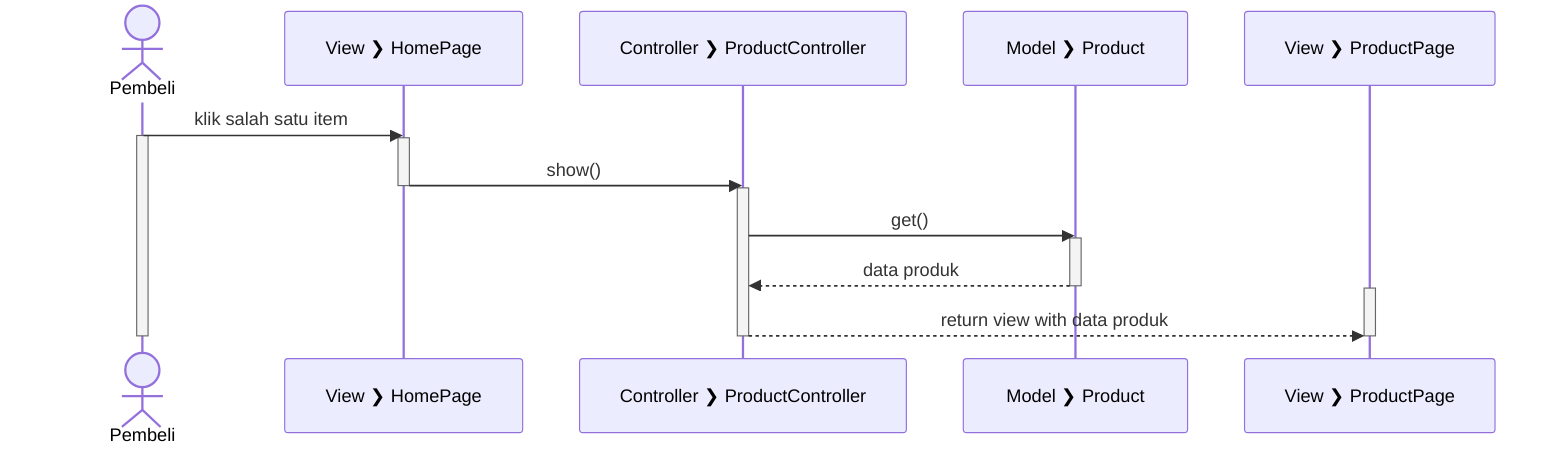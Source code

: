 sequenceDiagram
  actor Pembeli
  participant V_H as View #10095; HomePage
  participant C_P as Controller #10095; ProductController
  participant M_P as Model #10095; Product
  participant V_P as View #10095; ProductPage

  Pembeli->>V_H: klik salah satu item

  activate Pembeli
  activate V_H

  V_H->>C_P: show()

  deactivate V_H

  activate C_P

  C_P->>M_P: get()

  activate M_P

  M_P-->>C_P: data produk

  deactivate M_P

  activate V_P
  C_P-->>V_P: return view with data produk

  deactivate C_P
  deactivate V_P
  deactivate Pembeli